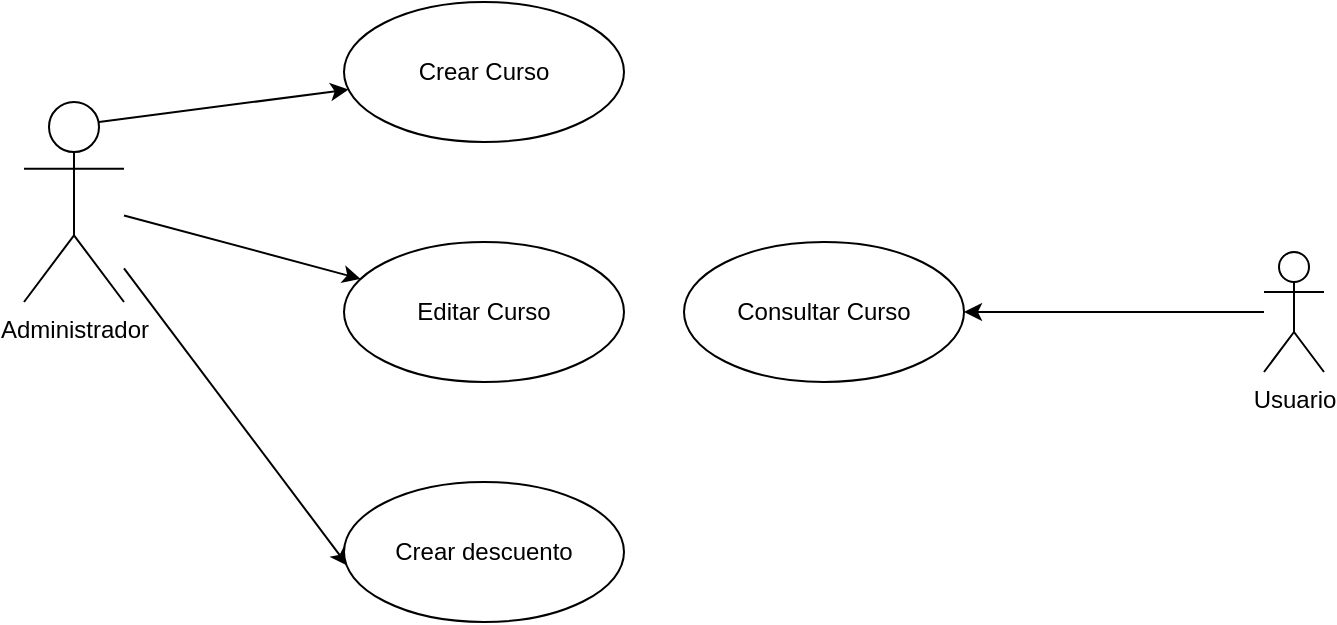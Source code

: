 <mxfile version="15.0.2" type="github" pages="6">
  <diagram id="3-jc2KOT96rvmajafxHe" name="Casos de Uso">
    <mxGraphModel dx="728" dy="468" grid="1" gridSize="10" guides="1" tooltips="1" connect="1" arrows="1" fold="1" page="1" pageScale="1" pageWidth="827" pageHeight="1169" math="0" shadow="0">
      <root>
        <mxCell id="0" />
        <mxCell id="1" parent="0" />
        <mxCell id="Dc3FUhngtaHyiwa6JVs5-4" style="rounded=0;orthogonalLoop=1;jettySize=auto;html=1;exitX=0.75;exitY=0.1;exitDx=0;exitDy=0;exitPerimeter=0;" parent="1" source="Dc3FUhngtaHyiwa6JVs5-1" target="Dc3FUhngtaHyiwa6JVs5-2" edge="1">
          <mxGeometry relative="1" as="geometry">
            <mxPoint x="110" y="140" as="sourcePoint" />
          </mxGeometry>
        </mxCell>
        <mxCell id="Dc3FUhngtaHyiwa6JVs5-9" style="rounded=0;orthogonalLoop=1;jettySize=auto;html=1;" parent="1" source="Dc3FUhngtaHyiwa6JVs5-1" target="Dc3FUhngtaHyiwa6JVs5-6" edge="1">
          <mxGeometry relative="1" as="geometry" />
        </mxCell>
        <mxCell id="YPjzV4_FD0VkRBpMNrDG-1" style="rounded=0;orthogonalLoop=1;jettySize=auto;html=1;startArrow=classic;startFill=1;endArrow=none;endFill=0;exitX=0.014;exitY=0.6;exitDx=0;exitDy=0;exitPerimeter=0;" edge="1" parent="1" source="Dc3FUhngtaHyiwa6JVs5-13" target="Dc3FUhngtaHyiwa6JVs5-1">
          <mxGeometry relative="1" as="geometry">
            <mxPoint x="100" y="340" as="targetPoint" />
          </mxGeometry>
        </mxCell>
        <mxCell id="Dc3FUhngtaHyiwa6JVs5-1" value="Administrador" style="shape=umlActor;verticalLabelPosition=bottom;verticalAlign=top;html=1;outlineConnect=0;" parent="1" vertex="1">
          <mxGeometry x="70" y="140" width="50" height="100" as="geometry" />
        </mxCell>
        <mxCell id="Dc3FUhngtaHyiwa6JVs5-2" value="Crear Curso" style="ellipse;whiteSpace=wrap;html=1;" parent="1" vertex="1">
          <mxGeometry x="230" y="90" width="140" height="70" as="geometry" />
        </mxCell>
        <mxCell id="Dc3FUhngtaHyiwa6JVs5-12" style="rounded=0;orthogonalLoop=1;jettySize=auto;html=1;" parent="1" source="Dc3FUhngtaHyiwa6JVs5-10" target="Dc3FUhngtaHyiwa6JVs5-11" edge="1">
          <mxGeometry relative="1" as="geometry" />
        </mxCell>
        <mxCell id="Dc3FUhngtaHyiwa6JVs5-10" value="Usuario" style="shape=umlActor;html=1;verticalLabelPosition=bottom;verticalAlign=top;align=center;" parent="1" vertex="1">
          <mxGeometry x="690" y="215" width="30" height="60" as="geometry" />
        </mxCell>
        <mxCell id="Dc3FUhngtaHyiwa6JVs5-11" value="Consultar Curso" style="ellipse;whiteSpace=wrap;html=1;" parent="1" vertex="1">
          <mxGeometry x="400" y="210" width="140" height="70" as="geometry" />
        </mxCell>
        <mxCell id="Dc3FUhngtaHyiwa6JVs5-13" value="Crear descuento" style="ellipse;whiteSpace=wrap;html=1;" parent="1" vertex="1">
          <mxGeometry x="230" y="330" width="140" height="70" as="geometry" />
        </mxCell>
        <mxCell id="Dc3FUhngtaHyiwa6JVs5-6" value="Editar Curso" style="ellipse;whiteSpace=wrap;html=1;" parent="1" vertex="1">
          <mxGeometry x="230" y="210" width="140" height="70" as="geometry" />
        </mxCell>
      </root>
    </mxGraphModel>
  </diagram>
  <diagram id="3jOHpTGLvnr4IspVN57_" name="Clases">
    <mxGraphModel dx="728" dy="468" grid="1" gridSize="10" guides="1" tooltips="1" connect="1" arrows="1" fold="1" page="1" pageScale="1" pageWidth="827" pageHeight="1169" math="0" shadow="0">
      <root>
        <mxCell id="h4LPeawRPh2lPYGtJkT0-0" />
        <mxCell id="h4LPeawRPh2lPYGtJkT0-1" parent="h4LPeawRPh2lPYGtJkT0-0" />
        <mxCell id="h4LPeawRPh2lPYGtJkT0-2" value="Curso" style="swimlane;fontStyle=1;align=center;verticalAlign=top;childLayout=stackLayout;horizontal=1;startSize=26;horizontalStack=0;resizeParent=1;resizeParentMax=0;resizeLast=0;collapsible=1;marginBottom=0;" vertex="1" parent="h4LPeawRPh2lPYGtJkT0-1">
          <mxGeometry x="130" y="30" width="160" height="168" as="geometry" />
        </mxCell>
        <mxCell id="h4LPeawRPh2lPYGtJkT0-3" value="- nombre: String&#xa;- costo: BigDecimal&#xa;- descripcion: String&#xa;- horas: Integer&#xa;- dirigidoA: String&#xa;- modalidad: Modalidad" style="text;strokeColor=none;fillColor=none;align=left;verticalAlign=top;spacingLeft=4;spacingRight=4;overflow=hidden;rotatable=0;points=[[0,0.5],[1,0.5]];portConstraint=eastwest;" vertex="1" parent="h4LPeawRPh2lPYGtJkT0-2">
          <mxGeometry y="26" width="160" height="134" as="geometry" />
        </mxCell>
        <mxCell id="h4LPeawRPh2lPYGtJkT0-4" value="" style="line;strokeWidth=1;fillColor=none;align=left;verticalAlign=middle;spacingTop=-1;spacingLeft=3;spacingRight=3;rotatable=0;labelPosition=right;points=[];portConstraint=eastwest;" vertex="1" parent="h4LPeawRPh2lPYGtJkT0-2">
          <mxGeometry y="160" width="160" height="8" as="geometry" />
        </mxCell>
        <mxCell id="h4LPeawRPh2lPYGtJkT0-11" value="Modalidad" style="swimlane;fontStyle=1;align=center;verticalAlign=top;childLayout=stackLayout;horizontal=1;startSize=26;horizontalStack=0;resizeParent=1;resizeParentMax=0;resizeLast=0;collapsible=1;marginBottom=0;" vertex="1" parent="h4LPeawRPh2lPYGtJkT0-1">
          <mxGeometry x="390" y="60" width="160" height="88" as="geometry" />
        </mxCell>
        <mxCell id="h4LPeawRPh2lPYGtJkT0-12" value="- nombre: String&#xa;- descripcion: String" style="text;strokeColor=none;fillColor=none;align=left;verticalAlign=top;spacingLeft=4;spacingRight=4;overflow=hidden;rotatable=0;points=[[0,0.5],[1,0.5]];portConstraint=eastwest;" vertex="1" parent="h4LPeawRPh2lPYGtJkT0-11">
          <mxGeometry y="26" width="160" height="54" as="geometry" />
        </mxCell>
        <mxCell id="h4LPeawRPh2lPYGtJkT0-13" value="" style="line;strokeWidth=1;fillColor=none;align=left;verticalAlign=middle;spacingTop=-1;spacingLeft=3;spacingRight=3;rotatable=0;labelPosition=right;points=[];portConstraint=eastwest;" vertex="1" parent="h4LPeawRPh2lPYGtJkT0-11">
          <mxGeometry y="80" width="160" height="8" as="geometry" />
        </mxCell>
        <mxCell id="h4LPeawRPh2lPYGtJkT0-15" style="edgeStyle=orthogonalEdgeStyle;rounded=0;orthogonalLoop=1;jettySize=auto;html=1;" edge="1" parent="h4LPeawRPh2lPYGtJkT0-1" source="h4LPeawRPh2lPYGtJkT0-3" target="h4LPeawRPh2lPYGtJkT0-12">
          <mxGeometry relative="1" as="geometry" />
        </mxCell>
        <mxCell id="h4LPeawRPh2lPYGtJkT0-20" style="edgeStyle=orthogonalEdgeStyle;rounded=0;orthogonalLoop=1;jettySize=auto;html=1;entryX=0.5;entryY=1;entryDx=0;entryDy=0;" edge="1" parent="h4LPeawRPh2lPYGtJkT0-1" source="h4LPeawRPh2lPYGtJkT0-16" target="h4LPeawRPh2lPYGtJkT0-2">
          <mxGeometry relative="1" as="geometry" />
        </mxCell>
        <mxCell id="h4LPeawRPh2lPYGtJkT0-21" style="edgeStyle=orthogonalEdgeStyle;rounded=0;orthogonalLoop=1;jettySize=auto;html=1;entryX=0.5;entryY=1;entryDx=0;entryDy=0;" edge="1" parent="h4LPeawRPh2lPYGtJkT0-1" source="h4LPeawRPh2lPYGtJkT0-16" target="h4LPeawRPh2lPYGtJkT0-11">
          <mxGeometry relative="1" as="geometry" />
        </mxCell>
        <mxCell id="h4LPeawRPh2lPYGtJkT0-16" value="Descuento" style="swimlane;fontStyle=1;align=center;verticalAlign=top;childLayout=stackLayout;horizontal=1;startSize=26;horizontalStack=0;resizeParent=1;resizeParentMax=0;resizeLast=0;collapsible=1;marginBottom=0;" vertex="1" parent="h4LPeawRPh2lPYGtJkT0-1">
          <mxGeometry x="130" y="280" width="160" height="154" as="geometry" />
        </mxCell>
        <mxCell id="h4LPeawRPh2lPYGtJkT0-17" value="- nombre: String&#xa;- modalidad: Modalidad&#xa;- pais: String&#xa;- descuento: Integer&#xa;- curso: Curso&#xa;- fechaFinal : Date" style="text;strokeColor=none;fillColor=none;align=left;verticalAlign=top;spacingLeft=4;spacingRight=4;overflow=hidden;rotatable=0;points=[[0,0.5],[1,0.5]];portConstraint=eastwest;" vertex="1" parent="h4LPeawRPh2lPYGtJkT0-16">
          <mxGeometry y="26" width="160" height="94" as="geometry" />
        </mxCell>
        <mxCell id="h4LPeawRPh2lPYGtJkT0-18" value="" style="line;strokeWidth=1;fillColor=none;align=left;verticalAlign=middle;spacingTop=-1;spacingLeft=3;spacingRight=3;rotatable=0;labelPosition=right;points=[];portConstraint=eastwest;" vertex="1" parent="h4LPeawRPh2lPYGtJkT0-16">
          <mxGeometry y="120" width="160" height="8" as="geometry" />
        </mxCell>
        <mxCell id="h4LPeawRPh2lPYGtJkT0-19" value="+ method(type): type" style="text;strokeColor=none;fillColor=none;align=left;verticalAlign=top;spacingLeft=4;spacingRight=4;overflow=hidden;rotatable=0;points=[[0,0.5],[1,0.5]];portConstraint=eastwest;" vertex="1" parent="h4LPeawRPh2lPYGtJkT0-16">
          <mxGeometry y="128" width="160" height="26" as="geometry" />
        </mxCell>
      </root>
    </mxGraphModel>
  </diagram>
  <diagram id="BSneIa-HgzFEnQ4EExSV" name="Secuencia Crear/Editar Curso">
    <mxGraphModel dx="728" dy="468" grid="1" gridSize="10" guides="1" tooltips="1" connect="1" arrows="1" fold="1" page="1" pageScale="1" pageWidth="827" pageHeight="1169" math="0" shadow="0">
      <root>
        <mxCell id="GPRwDwAC4LAFP4Bqahqy-0" />
        <mxCell id="GPRwDwAC4LAFP4Bqahqy-1" parent="GPRwDwAC4LAFP4Bqahqy-0" />
        <mxCell id="LC-XNduJCxu8wO83jDUi-1" value="" style="html=1;points=[];perimeter=orthogonalPerimeter;" vertex="1" parent="GPRwDwAC4LAFP4Bqahqy-1">
          <mxGeometry x="200" y="100" width="20" height="260" as="geometry" />
        </mxCell>
        <mxCell id="LC-XNduJCxu8wO83jDUi-2" value="crearCurso()&lt;br&gt;" style="html=1;verticalAlign=bottom;endArrow=block;entryX=0;entryY=0;" edge="1" parent="GPRwDwAC4LAFP4Bqahqy-1">
          <mxGeometry relative="1" as="geometry">
            <mxPoint x="70" y="110" as="sourcePoint" />
            <mxPoint x="200" y="110" as="targetPoint" />
            <Array as="points">
              <mxPoint x="120" y="110" />
            </Array>
          </mxGeometry>
        </mxCell>
        <mxCell id="LC-XNduJCxu8wO83jDUi-3" value="return" style="html=1;verticalAlign=bottom;endArrow=open;dashed=1;endSize=8;exitX=0;exitY=0.95;" edge="1" source="LC-XNduJCxu8wO83jDUi-1" parent="GPRwDwAC4LAFP4Bqahqy-1" target="nEwmDOgocevNhw1RjTu2-0">
          <mxGeometry relative="1" as="geometry">
            <mxPoint x="80" y="260" as="targetPoint" />
          </mxGeometry>
        </mxCell>
        <mxCell id="LC-XNduJCxu8wO83jDUi-9" value="" style="html=1;points=[];perimeter=orthogonalPerimeter;" vertex="1" parent="GPRwDwAC4LAFP4Bqahqy-1">
          <mxGeometry x="435" y="200" width="10" height="80" as="geometry" />
        </mxCell>
        <mxCell id="LC-XNduJCxu8wO83jDUi-10" value="guardarCurso(Curso)" style="html=1;verticalAlign=bottom;endArrow=block;" edge="1" parent="GPRwDwAC4LAFP4Bqahqy-1">
          <mxGeometry relative="1" as="geometry">
            <mxPoint x="220" y="225" as="sourcePoint" />
            <mxPoint x="435" y="225" as="targetPoint" />
            <Array as="points">
              <mxPoint x="290" y="225" />
              <mxPoint x="400" y="225" />
            </Array>
          </mxGeometry>
        </mxCell>
        <mxCell id="LC-XNduJCxu8wO83jDUi-11" value="return" style="html=1;verticalAlign=bottom;endArrow=open;dashed=1;endSize=8;exitX=0;exitY=0.95;" edge="1" source="LC-XNduJCxu8wO83jDUi-9" parent="GPRwDwAC4LAFP4Bqahqy-1">
          <mxGeometry relative="1" as="geometry">
            <mxPoint x="220" y="276" as="targetPoint" />
            <Array as="points">
              <mxPoint x="390" y="276" />
            </Array>
          </mxGeometry>
        </mxCell>
        <object label="" id="LC-XNduJCxu8wO83jDUi-12">
          <mxCell style="edgeStyle=orthogonalEdgeStyle;rounded=0;orthogonalLoop=1;jettySize=auto;html=1;exitX=1.1;exitY=0.236;exitDx=0;exitDy=0;exitPerimeter=0;" edge="1" parent="GPRwDwAC4LAFP4Bqahqy-1" source="LC-XNduJCxu8wO83jDUi-1">
            <mxGeometry relative="1" as="geometry">
              <mxPoint x="240" y="160" as="sourcePoint" />
              <mxPoint x="223" y="190" as="targetPoint" />
              <Array as="points">
                <mxPoint x="222" y="160" />
                <mxPoint x="270" y="160" />
                <mxPoint x="270" y="190" />
                <mxPoint x="223" y="190" />
              </Array>
            </mxGeometry>
          </mxCell>
        </object>
        <mxCell id="LC-XNduJCxu8wO83jDUi-13" value="validarDatos()" style="edgeLabel;html=1;align=center;verticalAlign=middle;resizable=0;points=[];" vertex="1" connectable="0" parent="LC-XNduJCxu8wO83jDUi-12">
          <mxGeometry x="-0.405" y="2" relative="1" as="geometry">
            <mxPoint y="12" as="offset" />
          </mxGeometry>
        </mxCell>
        <mxCell id="LC-XNduJCxu8wO83jDUi-15" value=":CursoService" style="shape=umlLifeline;perimeter=lifelinePerimeter;whiteSpace=wrap;html=1;container=1;collapsible=0;recursiveResize=0;outlineConnect=0;" vertex="1" parent="GPRwDwAC4LAFP4Bqahqy-1">
          <mxGeometry x="390" y="20" width="100" height="350" as="geometry" />
        </mxCell>
        <mxCell id="LC-XNduJCxu8wO83jDUi-16" value="CursosController" style="shape=umlLifeline;participant=umlControl;perimeter=lifelinePerimeter;whiteSpace=wrap;html=1;container=1;collapsible=0;recursiveResize=0;verticalAlign=top;spacingTop=36;outlineConnect=0;" vertex="1" parent="GPRwDwAC4LAFP4Bqahqy-1">
          <mxGeometry x="190" width="40" height="430" as="geometry" />
        </mxCell>
        <mxCell id="LC-XNduJCxu8wO83jDUi-17" value=":CursoServiceDao" style="shape=umlLifeline;perimeter=lifelinePerimeter;whiteSpace=wrap;html=1;container=1;collapsible=0;recursiveResize=0;outlineConnect=0;" vertex="1" parent="GPRwDwAC4LAFP4Bqahqy-1">
          <mxGeometry x="570" y="20" width="100" height="300" as="geometry" />
        </mxCell>
        <mxCell id="nEwmDOgocevNhw1RjTu2-6" style="edgeStyle=orthogonalEdgeStyle;rounded=0;orthogonalLoop=1;jettySize=auto;html=1;entryX=1.033;entryY=0.775;entryDx=0;entryDy=0;entryPerimeter=0;" edge="1" parent="GPRwDwAC4LAFP4Bqahqy-1" source="LC-XNduJCxu8wO83jDUi-19" target="LC-XNduJCxu8wO83jDUi-9">
          <mxGeometry relative="1" as="geometry">
            <Array as="points">
              <mxPoint x="560" y="262" />
              <mxPoint x="560" y="262" />
            </Array>
          </mxGeometry>
        </mxCell>
        <mxCell id="nEwmDOgocevNhw1RjTu2-7" value="return" style="edgeLabel;html=1;align=center;verticalAlign=middle;resizable=0;points=[];" vertex="1" connectable="0" parent="nEwmDOgocevNhw1RjTu2-6">
          <mxGeometry x="-0.218" y="1" relative="1" as="geometry">
            <mxPoint as="offset" />
          </mxGeometry>
        </mxCell>
        <mxCell id="LC-XNduJCxu8wO83jDUi-19" value="" style="html=1;points=[];perimeter=orthogonalPerimeter;" vertex="1" parent="GPRwDwAC4LAFP4Bqahqy-1">
          <mxGeometry x="610" y="200" width="20" height="80" as="geometry" />
        </mxCell>
        <mxCell id="LC-XNduJCxu8wO83jDUi-20" value="guardarCurso(Curso)" style="html=1;verticalAlign=bottom;startArrow=oval;endArrow=block;startSize=8;" edge="1" target="LC-XNduJCxu8wO83jDUi-19" parent="GPRwDwAC4LAFP4Bqahqy-1">
          <mxGeometry relative="1" as="geometry">
            <mxPoint x="439.5" y="225" as="sourcePoint" />
          </mxGeometry>
        </mxCell>
        <mxCell id="nEwmDOgocevNhw1RjTu2-0" value="Administrador" style="shape=umlLifeline;participant=umlActor;perimeter=lifelinePerimeter;whiteSpace=wrap;html=1;container=1;collapsible=0;recursiveResize=0;verticalAlign=top;spacingTop=36;outlineConnect=0;" vertex="1" parent="GPRwDwAC4LAFP4Bqahqy-1">
          <mxGeometry x="60" y="30" width="20" height="350" as="geometry" />
        </mxCell>
        <mxCell id="nEwmDOgocevNhw1RjTu2-2" value="Curso" style="shape=umlLifeline;participant=umlEntity;perimeter=lifelinePerimeter;whiteSpace=wrap;html=1;container=1;collapsible=0;recursiveResize=0;verticalAlign=top;spacingTop=36;outlineConnect=0;" vertex="1" parent="GPRwDwAC4LAFP4Bqahqy-1">
          <mxGeometry x="740" y="20" width="40" height="300" as="geometry" />
        </mxCell>
        <mxCell id="nEwmDOgocevNhw1RjTu2-4" value="" style="html=1;points=[];perimeter=orthogonalPerimeter;" vertex="1" parent="GPRwDwAC4LAFP4Bqahqy-1">
          <mxGeometry x="750" y="210" width="20" height="80" as="geometry" />
        </mxCell>
        <mxCell id="nEwmDOgocevNhw1RjTu2-5" value="guardar" style="html=1;verticalAlign=bottom;startArrow=oval;endArrow=block;startSize=8;" edge="1" parent="GPRwDwAC4LAFP4Bqahqy-1">
          <mxGeometry relative="1" as="geometry">
            <mxPoint x="630" y="240" as="sourcePoint" />
            <mxPoint x="750" y="240" as="targetPoint" />
          </mxGeometry>
        </mxCell>
        <object label="" id="XgNv2kSdmVL2S2evHAtU-0">
          <mxCell style="edgeStyle=orthogonalEdgeStyle;rounded=0;orthogonalLoop=1;jettySize=auto;html=1;" edge="1" parent="GPRwDwAC4LAFP4Bqahqy-1">
            <mxGeometry relative="1" as="geometry">
              <mxPoint x="220" y="300" as="sourcePoint" />
              <mxPoint x="220" y="330" as="targetPoint" />
              <Array as="points">
                <mxPoint x="270" y="300" />
                <mxPoint x="270" y="330" />
                <mxPoint x="220" y="330" />
              </Array>
            </mxGeometry>
          </mxCell>
        </object>
        <mxCell id="XgNv2kSdmVL2S2evHAtU-1" value="mostrarMensajeSatisfactorio()" style="edgeLabel;html=1;align=center;verticalAlign=middle;resizable=0;points=[];" vertex="1" connectable="0" parent="XgNv2kSdmVL2S2evHAtU-0">
          <mxGeometry x="-0.405" y="2" relative="1" as="geometry">
            <mxPoint x="67" y="12" as="offset" />
          </mxGeometry>
        </mxCell>
      </root>
    </mxGraphModel>
  </diagram>
  <diagram name="Secuencia Crear/Editar Descuento" id="BBPL7Hdzhn3U6H6pD-kF">
    <mxGraphModel dx="728" dy="468" grid="1" gridSize="10" guides="1" tooltips="1" connect="1" arrows="1" fold="1" page="1" pageScale="1" pageWidth="827" pageHeight="1169" math="0" shadow="0">
      <root>
        <mxCell id="EdO15zQyMsvWJxm9oxcJ-0" />
        <mxCell id="EdO15zQyMsvWJxm9oxcJ-1" parent="EdO15zQyMsvWJxm9oxcJ-0" />
        <mxCell id="EdO15zQyMsvWJxm9oxcJ-2" value="" style="html=1;points=[];perimeter=orthogonalPerimeter;" vertex="1" parent="EdO15zQyMsvWJxm9oxcJ-1">
          <mxGeometry x="200" y="100" width="20" height="260" as="geometry" />
        </mxCell>
        <mxCell id="EdO15zQyMsvWJxm9oxcJ-3" value="crearDescuento()" style="html=1;verticalAlign=bottom;endArrow=block;entryX=0;entryY=0;" edge="1" parent="EdO15zQyMsvWJxm9oxcJ-1">
          <mxGeometry relative="1" as="geometry">
            <mxPoint x="70" y="110" as="sourcePoint" />
            <mxPoint x="200" y="110" as="targetPoint" />
            <Array as="points">
              <mxPoint x="120" y="110" />
            </Array>
          </mxGeometry>
        </mxCell>
        <mxCell id="EdO15zQyMsvWJxm9oxcJ-4" value="return" style="html=1;verticalAlign=bottom;endArrow=open;dashed=1;endSize=8;exitX=0;exitY=0.95;" edge="1" parent="EdO15zQyMsvWJxm9oxcJ-1" source="EdO15zQyMsvWJxm9oxcJ-2" target="EdO15zQyMsvWJxm9oxcJ-17">
          <mxGeometry relative="1" as="geometry">
            <mxPoint x="80" y="260" as="targetPoint" />
          </mxGeometry>
        </mxCell>
        <mxCell id="EdO15zQyMsvWJxm9oxcJ-5" value="" style="html=1;points=[];perimeter=orthogonalPerimeter;" vertex="1" parent="EdO15zQyMsvWJxm9oxcJ-1">
          <mxGeometry x="435" y="200" width="10" height="80" as="geometry" />
        </mxCell>
        <mxCell id="EdO15zQyMsvWJxm9oxcJ-6" value="guardarDescuento(Curso, Modalidad)" style="html=1;verticalAlign=bottom;endArrow=block;" edge="1" parent="EdO15zQyMsvWJxm9oxcJ-1">
          <mxGeometry relative="1" as="geometry">
            <mxPoint x="220" y="225" as="sourcePoint" />
            <mxPoint x="435" y="225" as="targetPoint" />
            <Array as="points">
              <mxPoint x="290" y="225" />
              <mxPoint x="400" y="225" />
            </Array>
          </mxGeometry>
        </mxCell>
        <mxCell id="EdO15zQyMsvWJxm9oxcJ-7" value="return" style="html=1;verticalAlign=bottom;endArrow=open;dashed=1;endSize=8;exitX=0;exitY=0.95;" edge="1" parent="EdO15zQyMsvWJxm9oxcJ-1" source="EdO15zQyMsvWJxm9oxcJ-5">
          <mxGeometry relative="1" as="geometry">
            <mxPoint x="220" y="276" as="targetPoint" />
            <Array as="points">
              <mxPoint x="390" y="276" />
            </Array>
          </mxGeometry>
        </mxCell>
        <object label="v" id="EdO15zQyMsvWJxm9oxcJ-8">
          <mxCell style="edgeStyle=orthogonalEdgeStyle;rounded=0;orthogonalLoop=1;jettySize=auto;html=1;" edge="1" parent="EdO15zQyMsvWJxm9oxcJ-1" source="EdO15zQyMsvWJxm9oxcJ-2">
            <mxGeometry relative="1" as="geometry">
              <mxPoint x="220" y="190" as="targetPoint" />
              <Array as="points">
                <mxPoint x="270" y="160" />
                <mxPoint x="270" y="190" />
                <mxPoint x="220" y="190" />
              </Array>
            </mxGeometry>
          </mxCell>
        </object>
        <mxCell id="EdO15zQyMsvWJxm9oxcJ-9" value="validarDatos()" style="edgeLabel;html=1;align=center;verticalAlign=middle;resizable=0;points=[];" vertex="1" connectable="0" parent="EdO15zQyMsvWJxm9oxcJ-8">
          <mxGeometry x="-0.405" y="2" relative="1" as="geometry">
            <mxPoint y="12" as="offset" />
          </mxGeometry>
        </mxCell>
        <mxCell id="EdO15zQyMsvWJxm9oxcJ-10" value=":CursoService" style="shape=umlLifeline;perimeter=lifelinePerimeter;whiteSpace=wrap;html=1;container=1;collapsible=0;recursiveResize=0;outlineConnect=0;" vertex="1" parent="EdO15zQyMsvWJxm9oxcJ-1">
          <mxGeometry x="390" y="20" width="100" height="350" as="geometry" />
        </mxCell>
        <mxCell id="EdO15zQyMsvWJxm9oxcJ-11" value="CursosController" style="shape=umlLifeline;participant=umlControl;perimeter=lifelinePerimeter;whiteSpace=wrap;html=1;container=1;collapsible=0;recursiveResize=0;verticalAlign=top;spacingTop=36;outlineConnect=0;" vertex="1" parent="EdO15zQyMsvWJxm9oxcJ-1">
          <mxGeometry x="190" width="40" height="430" as="geometry" />
        </mxCell>
        <mxCell id="EdO15zQyMsvWJxm9oxcJ-12" value=":CursoServiceDao" style="shape=umlLifeline;perimeter=lifelinePerimeter;whiteSpace=wrap;html=1;container=1;collapsible=0;recursiveResize=0;outlineConnect=0;" vertex="1" parent="EdO15zQyMsvWJxm9oxcJ-1">
          <mxGeometry x="570" y="20" width="100" height="300" as="geometry" />
        </mxCell>
        <mxCell id="EdO15zQyMsvWJxm9oxcJ-13" style="edgeStyle=orthogonalEdgeStyle;rounded=0;orthogonalLoop=1;jettySize=auto;html=1;entryX=1.033;entryY=0.775;entryDx=0;entryDy=0;entryPerimeter=0;" edge="1" parent="EdO15zQyMsvWJxm9oxcJ-1" source="EdO15zQyMsvWJxm9oxcJ-15" target="EdO15zQyMsvWJxm9oxcJ-5">
          <mxGeometry relative="1" as="geometry">
            <Array as="points">
              <mxPoint x="560" y="262" />
              <mxPoint x="560" y="262" />
            </Array>
          </mxGeometry>
        </mxCell>
        <mxCell id="EdO15zQyMsvWJxm9oxcJ-14" value="return" style="edgeLabel;html=1;align=center;verticalAlign=middle;resizable=0;points=[];" vertex="1" connectable="0" parent="EdO15zQyMsvWJxm9oxcJ-13">
          <mxGeometry x="-0.218" y="1" relative="1" as="geometry">
            <mxPoint as="offset" />
          </mxGeometry>
        </mxCell>
        <mxCell id="EdO15zQyMsvWJxm9oxcJ-15" value="" style="html=1;points=[];perimeter=orthogonalPerimeter;" vertex="1" parent="EdO15zQyMsvWJxm9oxcJ-1">
          <mxGeometry x="610" y="200" width="20" height="80" as="geometry" />
        </mxCell>
        <mxCell id="EdO15zQyMsvWJxm9oxcJ-16" value="guardarDescuento(Curso, Modalidad)" style="html=1;verticalAlign=bottom;startArrow=oval;endArrow=block;startSize=8;" edge="1" parent="EdO15zQyMsvWJxm9oxcJ-1" target="EdO15zQyMsvWJxm9oxcJ-15">
          <mxGeometry relative="1" as="geometry">
            <mxPoint x="439.5" y="225" as="sourcePoint" />
          </mxGeometry>
        </mxCell>
        <mxCell id="EdO15zQyMsvWJxm9oxcJ-17" value="Administrador" style="shape=umlLifeline;participant=umlActor;perimeter=lifelinePerimeter;whiteSpace=wrap;html=1;container=1;collapsible=0;recursiveResize=0;verticalAlign=top;spacingTop=36;outlineConnect=0;" vertex="1" parent="EdO15zQyMsvWJxm9oxcJ-1">
          <mxGeometry x="60" y="30" width="20" height="350" as="geometry" />
        </mxCell>
        <mxCell id="EdO15zQyMsvWJxm9oxcJ-18" value="Curso" style="shape=umlLifeline;participant=umlEntity;perimeter=lifelinePerimeter;whiteSpace=wrap;html=1;container=1;collapsible=0;recursiveResize=0;verticalAlign=top;spacingTop=36;outlineConnect=0;" vertex="1" parent="EdO15zQyMsvWJxm9oxcJ-1">
          <mxGeometry x="740" y="20" width="40" height="300" as="geometry" />
        </mxCell>
        <mxCell id="EdO15zQyMsvWJxm9oxcJ-19" value="" style="html=1;points=[];perimeter=orthogonalPerimeter;" vertex="1" parent="EdO15zQyMsvWJxm9oxcJ-1">
          <mxGeometry x="750" y="210" width="20" height="80" as="geometry" />
        </mxCell>
        <mxCell id="EdO15zQyMsvWJxm9oxcJ-20" value="guardar" style="html=1;verticalAlign=bottom;startArrow=oval;endArrow=block;startSize=8;exitX=0.967;exitY=0.533;exitDx=0;exitDy=0;exitPerimeter=0;" edge="1" parent="EdO15zQyMsvWJxm9oxcJ-1" source="EdO15zQyMsvWJxm9oxcJ-15">
          <mxGeometry relative="1" as="geometry">
            <mxPoint x="650" y="240" as="sourcePoint" />
            <mxPoint x="751" y="240" as="targetPoint" />
          </mxGeometry>
        </mxCell>
        <object label="v" id="EdO15zQyMsvWJxm9oxcJ-23">
          <mxCell style="edgeStyle=orthogonalEdgeStyle;rounded=0;orthogonalLoop=1;jettySize=auto;html=1;" edge="1" parent="EdO15zQyMsvWJxm9oxcJ-1">
            <mxGeometry relative="1" as="geometry">
              <mxPoint x="220" y="300" as="sourcePoint" />
              <mxPoint x="220" y="330" as="targetPoint" />
              <Array as="points">
                <mxPoint x="270" y="300" />
                <mxPoint x="270" y="330" />
                <mxPoint x="220" y="330" />
              </Array>
            </mxGeometry>
          </mxCell>
        </object>
        <mxCell id="EdO15zQyMsvWJxm9oxcJ-24" value="mostrarMensajeSatisfactorio" style="edgeLabel;html=1;align=center;verticalAlign=middle;resizable=0;points=[];" vertex="1" connectable="0" parent="EdO15zQyMsvWJxm9oxcJ-23">
          <mxGeometry x="-0.405" y="2" relative="1" as="geometry">
            <mxPoint x="41" y="12" as="offset" />
          </mxGeometry>
        </mxCell>
      </root>
    </mxGraphModel>
  </diagram>
  <diagram id="zIn-sqqzP4qhQC8yOCPw" name="Actividad">
    <mxGraphModel dx="728" dy="468" grid="1" gridSize="10" guides="1" tooltips="1" connect="1" arrows="1" fold="1" page="1" pageScale="1" pageWidth="827" pageHeight="1169" math="0" shadow="0">
      <root>
        <mxCell id="TeB9Y_pQrQr1MYcJ8kXz-0" />
        <mxCell id="TeB9Y_pQrQr1MYcJ8kXz-1" parent="TeB9Y_pQrQr1MYcJ8kXz-0" />
        <mxCell id="TeB9Y_pQrQr1MYcJ8kXz-2" value="Mostrar Formulario&amp;nbsp; Cursos" style="rounded=1;whiteSpace=wrap;html=1;arcSize=40;fontColor=#000000;fillColor=#ffffc0;strokeColor=#ff0000;" vertex="1" parent="TeB9Y_pQrQr1MYcJ8kXz-1">
          <mxGeometry x="255" y="250" width="120" height="40" as="geometry" />
        </mxCell>
        <mxCell id="TeB9Y_pQrQr1MYcJ8kXz-3" value="" style="edgeStyle=orthogonalEdgeStyle;html=1;verticalAlign=bottom;endArrow=open;endSize=8;strokeColor=#ff0000;entryX=0;entryY=0.5;entryDx=0;entryDy=0;" edge="1" source="TeB9Y_pQrQr1MYcJ8kXz-2" parent="TeB9Y_pQrQr1MYcJ8kXz-1" target="wDfvPLdH_36bXsooYy4B-14">
          <mxGeometry relative="1" as="geometry">
            <mxPoint x="400" y="350" as="targetPoint" />
            <Array as="points">
              <mxPoint x="315" y="350" />
            </Array>
          </mxGeometry>
        </mxCell>
        <mxCell id="TeB9Y_pQrQr1MYcJ8kXz-4" value="" style="ellipse;html=1;shape=startState;fillColor=#000000;strokeColor=#ff0000;" vertex="1" parent="TeB9Y_pQrQr1MYcJ8kXz-1">
          <mxGeometry x="120" y="115" width="30" height="30" as="geometry" />
        </mxCell>
        <mxCell id="TeB9Y_pQrQr1MYcJ8kXz-5" value="" style="edgeStyle=orthogonalEdgeStyle;html=1;verticalAlign=bottom;endArrow=open;endSize=8;strokeColor=#ff0000;entryX=0;entryY=0.5;entryDx=0;entryDy=0;" edge="1" source="TeB9Y_pQrQr1MYcJ8kXz-4" parent="TeB9Y_pQrQr1MYcJ8kXz-1" target="wDfvPLdH_36bXsooYy4B-5">
          <mxGeometry relative="1" as="geometry">
            <mxPoint x="315" y="90" as="targetPoint" />
          </mxGeometry>
        </mxCell>
        <mxCell id="wDfvPLdH_36bXsooYy4B-3" value="Comprobar selección de curso" style="rounded=1;whiteSpace=wrap;html=1;arcSize=40;fontColor=#000000;fillColor=#ffffc0;strokeColor=#ff0000;" vertex="1" parent="TeB9Y_pQrQr1MYcJ8kXz-1">
          <mxGeometry x="510" y="110" width="120" height="40" as="geometry" />
        </mxCell>
        <mxCell id="wDfvPLdH_36bXsooYy4B-4" value="" style="edgeStyle=orthogonalEdgeStyle;html=1;verticalAlign=bottom;endArrow=open;endSize=8;strokeColor=#ff0000;entryX=0.5;entryY=0;entryDx=0;entryDy=0;" edge="1" source="wDfvPLdH_36bXsooYy4B-3" parent="TeB9Y_pQrQr1MYcJ8kXz-1" target="wDfvPLdH_36bXsooYy4B-8">
          <mxGeometry relative="1" as="geometry">
            <mxPoint x="520" y="210" as="targetPoint" />
          </mxGeometry>
        </mxCell>
        <mxCell id="wDfvPLdH_36bXsooYy4B-5" value="Crear Curso" style="rhombus;whiteSpace=wrap;html=1;fillColor=#ffffc0;strokeColor=#ff0000;" vertex="1" parent="TeB9Y_pQrQr1MYcJ8kXz-1">
          <mxGeometry x="275" y="110" width="80" height="40" as="geometry" />
        </mxCell>
        <mxCell id="wDfvPLdH_36bXsooYy4B-6" value="no" style="edgeStyle=orthogonalEdgeStyle;html=1;align=left;verticalAlign=bottom;endArrow=open;endSize=8;strokeColor=#ff0000;entryX=0;entryY=0.5;entryDx=0;entryDy=0;" edge="1" source="wDfvPLdH_36bXsooYy4B-5" parent="TeB9Y_pQrQr1MYcJ8kXz-1" target="wDfvPLdH_36bXsooYy4B-3">
          <mxGeometry x="-1" relative="1" as="geometry">
            <mxPoint x="270" y="130" as="targetPoint" />
          </mxGeometry>
        </mxCell>
        <mxCell id="wDfvPLdH_36bXsooYy4B-7" value="yes" style="edgeStyle=orthogonalEdgeStyle;html=1;align=left;verticalAlign=top;endArrow=open;endSize=8;strokeColor=#ff0000;" edge="1" source="wDfvPLdH_36bXsooYy4B-5" parent="TeB9Y_pQrQr1MYcJ8kXz-1" target="TeB9Y_pQrQr1MYcJ8kXz-2">
          <mxGeometry x="-1" relative="1" as="geometry">
            <mxPoint x="130" y="210" as="targetPoint" />
            <Array as="points" />
          </mxGeometry>
        </mxCell>
        <mxCell id="wDfvPLdH_36bXsooYy4B-8" value="Condition" style="rhombus;whiteSpace=wrap;html=1;fillColor=#ffffc0;strokeColor=#ff0000;" vertex="1" parent="TeB9Y_pQrQr1MYcJ8kXz-1">
          <mxGeometry x="480" y="190" width="80" height="40" as="geometry" />
        </mxCell>
        <mxCell id="wDfvPLdH_36bXsooYy4B-9" value="no" style="edgeStyle=orthogonalEdgeStyle;html=1;align=left;verticalAlign=bottom;endArrow=open;endSize=8;strokeColor=#ff0000;" edge="1" source="wDfvPLdH_36bXsooYy4B-8" parent="TeB9Y_pQrQr1MYcJ8kXz-1">
          <mxGeometry x="-1" relative="1" as="geometry">
            <mxPoint x="660" y="240" as="targetPoint" />
          </mxGeometry>
        </mxCell>
        <mxCell id="wDfvPLdH_36bXsooYy4B-10" value="yes" style="edgeStyle=orthogonalEdgeStyle;html=1;align=left;verticalAlign=top;endArrow=open;endSize=8;strokeColor=#ff0000;entryX=1;entryY=0.25;entryDx=0;entryDy=0;" edge="1" source="wDfvPLdH_36bXsooYy4B-8" parent="TeB9Y_pQrQr1MYcJ8kXz-1" target="TeB9Y_pQrQr1MYcJ8kXz-2">
          <mxGeometry x="-1" relative="1" as="geometry">
            <mxPoint x="520" y="320" as="targetPoint" />
          </mxGeometry>
        </mxCell>
        <mxCell id="wDfvPLdH_36bXsooYy4B-12" value="Mostrar mensaje de error" style="rounded=1;whiteSpace=wrap;html=1;arcSize=40;fontColor=#000000;fillColor=#ffffc0;strokeColor=#ff0000;" vertex="1" parent="TeB9Y_pQrQr1MYcJ8kXz-1">
          <mxGeometry x="600" y="240" width="120" height="40" as="geometry" />
        </mxCell>
        <mxCell id="wDfvPLdH_36bXsooYy4B-13" value="" style="edgeStyle=orthogonalEdgeStyle;html=1;verticalAlign=bottom;endArrow=open;endSize=8;strokeColor=#ff0000;" edge="1" source="wDfvPLdH_36bXsooYy4B-12" parent="TeB9Y_pQrQr1MYcJ8kXz-1" target="wDfvPLdH_36bXsooYy4B-5">
          <mxGeometry relative="1" as="geometry">
            <mxPoint x="360" y="80" as="targetPoint" />
            <Array as="points">
              <mxPoint x="740" y="260" />
              <mxPoint x="740" y="80" />
              <mxPoint x="315" y="80" />
            </Array>
          </mxGeometry>
        </mxCell>
        <mxCell id="wDfvPLdH_36bXsooYy4B-14" value="Guardar" style="rhombus;whiteSpace=wrap;html=1;fillColor=#ffffc0;strokeColor=#ff0000;" vertex="1" parent="TeB9Y_pQrQr1MYcJ8kXz-1">
          <mxGeometry x="400" y="330" width="80" height="40" as="geometry" />
        </mxCell>
        <mxCell id="wDfvPLdH_36bXsooYy4B-15" value="no" style="edgeStyle=orthogonalEdgeStyle;html=1;align=left;verticalAlign=bottom;endArrow=open;endSize=8;strokeColor=#ff0000;entryX=1;entryY=0.5;entryDx=0;entryDy=0;" edge="1" source="wDfvPLdH_36bXsooYy4B-14" parent="TeB9Y_pQrQr1MYcJ8kXz-1" target="wDfvPLdH_36bXsooYy4B-19">
          <mxGeometry x="-1" relative="1" as="geometry">
            <mxPoint x="580" y="350" as="targetPoint" />
            <Array as="points">
              <mxPoint x="610" y="350" />
              <mxPoint x="610" y="530" />
            </Array>
          </mxGeometry>
        </mxCell>
        <mxCell id="wDfvPLdH_36bXsooYy4B-16" value="yes" style="edgeStyle=orthogonalEdgeStyle;html=1;align=left;verticalAlign=top;endArrow=open;endSize=8;strokeColor=#ff0000;entryX=0.5;entryY=0;entryDx=0;entryDy=0;" edge="1" source="wDfvPLdH_36bXsooYy4B-14" parent="TeB9Y_pQrQr1MYcJ8kXz-1" target="wDfvPLdH_36bXsooYy4B-17">
          <mxGeometry x="-1" relative="1" as="geometry">
            <mxPoint x="440" y="430" as="targetPoint" />
          </mxGeometry>
        </mxCell>
        <mxCell id="wDfvPLdH_36bXsooYy4B-17" value="Guardar Curso en Base de datos" style="rounded=1;whiteSpace=wrap;html=1;arcSize=40;fontColor=#000000;fillColor=#ffffc0;strokeColor=#ff0000;" vertex="1" parent="TeB9Y_pQrQr1MYcJ8kXz-1">
          <mxGeometry x="380" y="430" width="120" height="40" as="geometry" />
        </mxCell>
        <mxCell id="wDfvPLdH_36bXsooYy4B-18" value="" style="edgeStyle=orthogonalEdgeStyle;html=1;verticalAlign=bottom;endArrow=open;endSize=8;strokeColor=#ff0000;entryX=0.5;entryY=0;entryDx=0;entryDy=0;" edge="1" source="wDfvPLdH_36bXsooYy4B-17" parent="TeB9Y_pQrQr1MYcJ8kXz-1" target="wDfvPLdH_36bXsooYy4B-19">
          <mxGeometry relative="1" as="geometry">
            <mxPoint x="440" y="530" as="targetPoint" />
          </mxGeometry>
        </mxCell>
        <mxCell id="wDfvPLdH_36bXsooYy4B-19" value="" style="ellipse;html=1;shape=endState;fillColor=#000000;strokeColor=#ff0000;" vertex="1" parent="TeB9Y_pQrQr1MYcJ8kXz-1">
          <mxGeometry x="425" y="515" width="30" height="30" as="geometry" />
        </mxCell>
      </root>
    </mxGraphModel>
  </diagram>
  <diagram id="J6TsGYkzpAbJKe3Pvp-V" name="Servicios">
    <mxGraphModel dx="728" dy="468" grid="1" gridSize="10" guides="1" tooltips="1" connect="1" arrows="1" fold="1" page="1" pageScale="1" pageWidth="827" pageHeight="1169" math="0" shadow="0">
      <root>
        <mxCell id="vPYiwOPbVT4KxOxhobG9-0" />
        <mxCell id="vPYiwOPbVT4KxOxhobG9-1" parent="vPYiwOPbVT4KxOxhobG9-0" />
        <mxCell id="vPYiwOPbVT4KxOxhobG9-10" style="edgeStyle=orthogonalEdgeStyle;rounded=0;orthogonalLoop=1;jettySize=auto;html=1;exitX=0.5;exitY=1;exitDx=0;exitDy=0;entryX=0.5;entryY=0;entryDx=0;entryDy=0;dashed=1;startArrow=blockThin;startFill=0;endArrow=none;endFill=0;" edge="1" parent="vPYiwOPbVT4KxOxhobG9-1" source="vPYiwOPbVT4KxOxhobG9-4" target="vPYiwOPbVT4KxOxhobG9-8">
          <mxGeometry relative="1" as="geometry" />
        </mxCell>
        <mxCell id="vPYiwOPbVT4KxOxhobG9-4" value="&lt;p style=&quot;margin: 0px ; margin-top: 4px ; text-align: center&quot;&gt;&lt;i&gt;&amp;lt;&amp;lt;Interface&amp;gt;&amp;gt;&lt;/i&gt;&lt;br&gt;&lt;b&gt;CursoService&lt;/b&gt;&lt;/p&gt;&lt;hr size=&quot;1&quot;&gt;&lt;p style=&quot;margin: 0px ; margin-left: 4px&quot;&gt;&lt;br&gt;&lt;/p&gt;&lt;hr size=&quot;1&quot;&gt;&lt;p style=&quot;margin: 0px ; margin-left: 4px&quot;&gt;+ crearCurso(Curso): void&lt;br&gt;+ consultarCursos(Modalidad): List&amp;lt;Curso&amp;gt;&lt;/p&gt;&lt;p style=&quot;margin: 0px ; margin-left: 4px&quot;&gt;+ editarCurso(Curso): void&lt;/p&gt;" style="verticalAlign=top;align=left;overflow=fill;fontSize=12;fontFamily=Helvetica;html=1;" vertex="1" parent="vPYiwOPbVT4KxOxhobG9-1">
          <mxGeometry x="70" y="80" width="250" height="140" as="geometry" />
        </mxCell>
        <mxCell id="vPYiwOPbVT4KxOxhobG9-7" style="edgeStyle=orthogonalEdgeStyle;rounded=0;orthogonalLoop=1;jettySize=auto;html=1;entryX=0.5;entryY=0;entryDx=0;entryDy=0;startArrow=blockThin;startFill=0;endArrow=none;endFill=0;dashed=1;" edge="1" parent="vPYiwOPbVT4KxOxhobG9-1" source="vPYiwOPbVT4KxOxhobG9-5" target="vPYiwOPbVT4KxOxhobG9-6">
          <mxGeometry relative="1" as="geometry" />
        </mxCell>
        <mxCell id="vPYiwOPbVT4KxOxhobG9-5" value="&lt;p style=&quot;margin: 0px ; margin-top: 4px ; text-align: center&quot;&gt;&lt;i&gt;&amp;lt;&amp;lt;Interface&amp;gt;&amp;gt;&lt;/i&gt;&lt;br&gt;&lt;b&gt;DescuentoService&lt;/b&gt;&lt;/p&gt;&lt;hr&gt;&lt;br&gt;&lt;hr size=&quot;1&quot;&gt;&lt;p style=&quot;margin: 0px ; margin-left: 4px&quot;&gt;+ crearDescuento(Curso, Modalidad): void&lt;br&gt;+ editarDescuento(Curso, Modalidad): void&lt;/p&gt;&lt;p style=&quot;margin: 0px ; margin-left: 4px&quot;&gt;+ consultarDescuentos(): List&lt;span&gt;&amp;lt;Descuento&amp;gt;&lt;/span&gt;&lt;br&gt;&lt;/p&gt;" style="verticalAlign=top;align=left;overflow=fill;fontSize=12;fontFamily=Helvetica;html=1;" vertex="1" parent="vPYiwOPbVT4KxOxhobG9-1">
          <mxGeometry x="414" y="80" width="246" height="140" as="geometry" />
        </mxCell>
        <mxCell id="vPYiwOPbVT4KxOxhobG9-6" value="&lt;p style=&quot;margin: 0px ; margin-top: 4px ; text-align: center&quot;&gt;&lt;b&gt;DescuentoServiceImpl&lt;/b&gt;&lt;/p&gt;&lt;hr size=&quot;1&quot;&gt;&lt;p style=&quot;margin: 0px ; margin-left: 4px&quot;&gt;+ field: Type&lt;/p&gt;&lt;hr size=&quot;1&quot;&gt;&lt;p style=&quot;margin: 0px ; margin-left: 4px&quot;&gt;+ crearDescuento(Curso, Modalidad): void&lt;br&gt;+ editarDescuento(Curso, Modalidad): void&lt;br&gt;&lt;/p&gt;&lt;p style=&quot;margin: 0px ; margin-left: 4px&quot;&gt;+ consultarDescuentos(): List&lt;span&gt;&amp;lt;Descuento&amp;gt;&lt;/span&gt;&lt;/p&gt;" style="verticalAlign=top;align=left;overflow=fill;fontSize=12;fontFamily=Helvetica;html=1;" vertex="1" parent="vPYiwOPbVT4KxOxhobG9-1">
          <mxGeometry x="414" y="310" width="276" height="110" as="geometry" />
        </mxCell>
        <mxCell id="vPYiwOPbVT4KxOxhobG9-8" value="&lt;p style=&quot;margin: 0px ; margin-top: 4px ; text-align: center&quot;&gt;&lt;b&gt;CursoServiceImpl&lt;/b&gt;&lt;/p&gt;&lt;hr size=&quot;1&quot;&gt;&lt;p style=&quot;margin: 0px ; margin-left: 4px&quot;&gt;+ field: Type&lt;/p&gt;&lt;hr size=&quot;1&quot;&gt;&lt;p style=&quot;margin: 0px 0px 0px 4px&quot;&gt;+ crearCurso(Curso): void&lt;br&gt;+ consultarCursos(Modalidad): List&amp;lt;Curso&amp;gt;&lt;/p&gt;&lt;p style=&quot;margin: 0px 0px 0px 4px&quot;&gt;+ editarCurso(Curso): void&lt;/p&gt;" style="verticalAlign=top;align=left;overflow=fill;fontSize=12;fontFamily=Helvetica;html=1;" vertex="1" parent="vPYiwOPbVT4KxOxhobG9-1">
          <mxGeometry x="70" y="310" width="250" height="110" as="geometry" />
        </mxCell>
      </root>
    </mxGraphModel>
  </diagram>
</mxfile>
